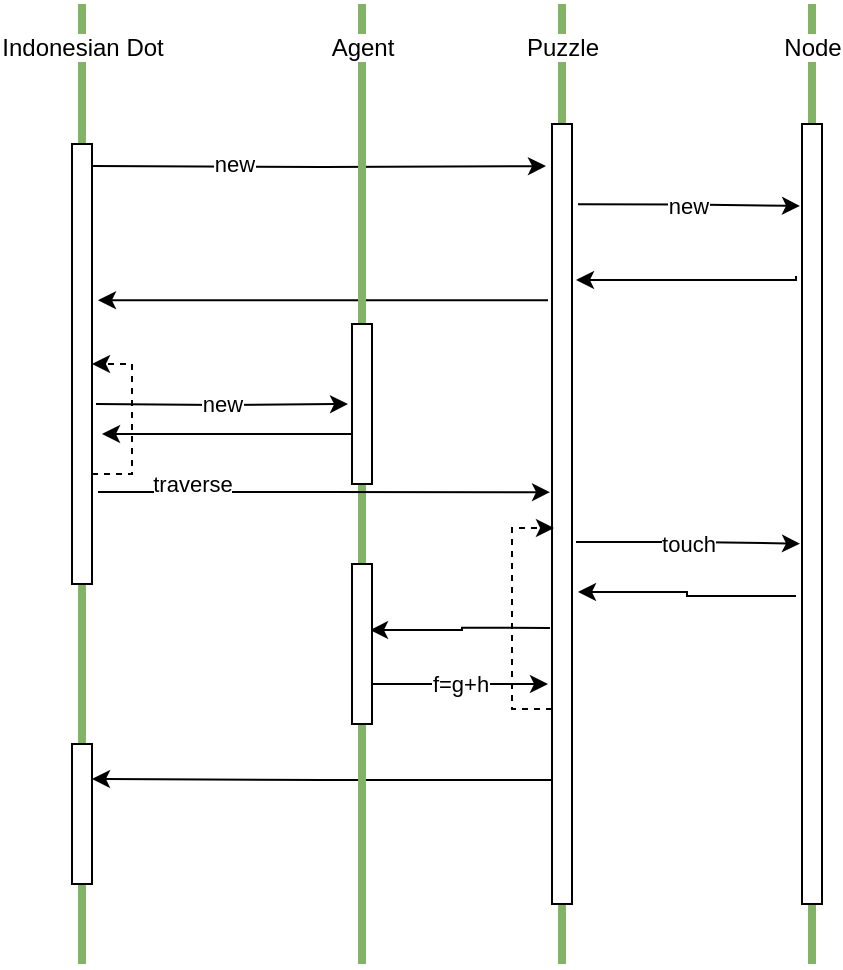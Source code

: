 <mxfile version="12.7.8" type="device"><diagram id="P_NwkV7ds1fRhTlKAzMH" name="Page-1"><mxGraphModel dx="1422" dy="713" grid="1" gridSize="10" guides="1" tooltips="1" connect="1" arrows="1" fold="1" page="1" pageScale="1" pageWidth="850" pageHeight="1100" math="0" shadow="0"><root><mxCell id="0"/><mxCell id="1" parent="0"/><mxCell id="jwEpdaEah5TJ6YSvFdEm-24" value="new" style="edgeStyle=orthogonalEdgeStyle;rounded=0;orthogonalLoop=1;jettySize=auto;html=1;startArrow=none;startFill=0;endArrow=classic;endFill=1;entryX=-0.3;entryY=0.054;entryDx=0;entryDy=0;entryPerimeter=0;" edge="1" parent="1" target="jwEpdaEah5TJ6YSvFdEm-11"><mxGeometry x="-0.384" y="1" relative="1" as="geometry"><mxPoint x="90" y="141" as="sourcePoint"/><mxPoint x="1" as="offset"/></mxGeometry></mxCell><mxCell id="jwEpdaEah5TJ6YSvFdEm-31" value="" style="edgeStyle=orthogonalEdgeStyle;rounded=0;orthogonalLoop=1;jettySize=auto;html=1;entryX=-0.2;entryY=0.226;entryDx=0;entryDy=0;entryPerimeter=0;startArrow=classic;startFill=1;endArrow=none;endFill=0;exitX=1.3;exitY=0.355;exitDx=0;exitDy=0;exitPerimeter=0;" edge="1" parent="1" source="jwEpdaEah5TJ6YSvFdEm-34" target="jwEpdaEah5TJ6YSvFdEm-11"><mxGeometry x="0.01" y="-49" relative="1" as="geometry"><mxPoint x="90" y="167" as="sourcePoint"/><mxPoint x="-49" y="-49" as="offset"/></mxGeometry></mxCell><mxCell id="jwEpdaEah5TJ6YSvFdEm-4" value="Puzzle" style="line;strokeWidth=4;direction=south;html=1;perimeter=backbonePerimeter;points=[];outlineConnect=0;rounded=1;fillColor=#d5e8d4;strokeColor=#82b366;" vertex="1" parent="1"><mxGeometry x="320" y="60" width="10" height="480" as="geometry"/></mxCell><mxCell id="jwEpdaEah5TJ6YSvFdEm-5" value="Node" style="line;strokeWidth=4;direction=south;html=1;perimeter=backbonePerimeter;points=[];outlineConnect=0;rounded=1;fillColor=#d5e8d4;strokeColor=#82b366;" vertex="1" parent="1"><mxGeometry x="440" y="60" width="20" height="480" as="geometry"/></mxCell><mxCell id="jwEpdaEah5TJ6YSvFdEm-13" value="new" style="edgeStyle=orthogonalEdgeStyle;rounded=0;orthogonalLoop=1;jettySize=auto;html=1;exitX=1.3;exitY=0.103;exitDx=0;exitDy=0;startArrow=none;startFill=0;endArrow=classic;endFill=1;exitPerimeter=0;entryX=-0.1;entryY=0.105;entryDx=0;entryDy=0;entryPerimeter=0;" edge="1" parent="1" source="jwEpdaEah5TJ6YSvFdEm-11" target="jwEpdaEah5TJ6YSvFdEm-12"><mxGeometry relative="1" as="geometry"><mxPoint x="450" y="163" as="targetPoint"/></mxGeometry></mxCell><mxCell id="jwEpdaEah5TJ6YSvFdEm-46" value="touch" style="edgeStyle=orthogonalEdgeStyle;rounded=0;orthogonalLoop=1;jettySize=auto;html=1;exitX=1.2;exitY=0.536;exitDx=0;exitDy=0;entryX=-0.1;entryY=0.538;entryDx=0;entryDy=0;startArrow=none;startFill=0;endArrow=classic;endFill=1;exitPerimeter=0;entryPerimeter=0;" edge="1" parent="1" source="jwEpdaEah5TJ6YSvFdEm-11" target="jwEpdaEah5TJ6YSvFdEm-12"><mxGeometry relative="1" as="geometry"/></mxCell><mxCell id="jwEpdaEah5TJ6YSvFdEm-48" style="edgeStyle=orthogonalEdgeStyle;rounded=0;orthogonalLoop=1;jettySize=auto;html=1;exitX=-0.1;exitY=0.646;exitDx=0;exitDy=0;entryX=0.9;entryY=0.413;entryDx=0;entryDy=0;startArrow=none;startFill=0;endArrow=classic;endFill=1;exitPerimeter=0;entryPerimeter=0;" edge="1" parent="1" source="jwEpdaEah5TJ6YSvFdEm-11" target="jwEpdaEah5TJ6YSvFdEm-44"><mxGeometry relative="1" as="geometry"/></mxCell><mxCell id="jwEpdaEah5TJ6YSvFdEm-53" style="edgeStyle=orthogonalEdgeStyle;rounded=0;orthogonalLoop=1;jettySize=auto;html=1;exitX=0.1;exitY=0.841;exitDx=0;exitDy=0;entryX=1;entryY=0.25;entryDx=0;entryDy=0;startArrow=none;startFill=0;endArrow=classic;endFill=1;exitPerimeter=0;" edge="1" parent="1" source="jwEpdaEah5TJ6YSvFdEm-11" target="jwEpdaEah5TJ6YSvFdEm-51"><mxGeometry relative="1" as="geometry"/></mxCell><mxCell id="jwEpdaEah5TJ6YSvFdEm-11" value="" style="rounded=0;whiteSpace=wrap;html=1;" vertex="1" parent="1"><mxGeometry x="320" y="120" width="10" height="390" as="geometry"/></mxCell><mxCell id="jwEpdaEah5TJ6YSvFdEm-16" value="" style="edgeStyle=orthogonalEdgeStyle;rounded=0;orthogonalLoop=1;jettySize=auto;html=1;exitX=-0.3;exitY=0.195;exitDx=0;exitDy=0;entryX=1.2;entryY=0.2;entryDx=0;entryDy=0;startArrow=none;startFill=0;endArrow=classic;endFill=1;exitPerimeter=0;entryPerimeter=0;" edge="1" parent="1" source="jwEpdaEah5TJ6YSvFdEm-12" target="jwEpdaEah5TJ6YSvFdEm-11"><mxGeometry relative="1" as="geometry"><Array as="points"><mxPoint x="442" y="198"/></Array></mxGeometry></mxCell><mxCell id="jwEpdaEah5TJ6YSvFdEm-47" style="edgeStyle=orthogonalEdgeStyle;rounded=0;orthogonalLoop=1;jettySize=auto;html=1;exitX=-0.3;exitY=0.605;exitDx=0;exitDy=0;entryX=1.3;entryY=0.6;entryDx=0;entryDy=0;startArrow=none;startFill=0;endArrow=classic;endFill=1;entryPerimeter=0;exitPerimeter=0;" edge="1" parent="1" source="jwEpdaEah5TJ6YSvFdEm-12" target="jwEpdaEah5TJ6YSvFdEm-11"><mxGeometry relative="1" as="geometry"/></mxCell><mxCell id="jwEpdaEah5TJ6YSvFdEm-12" value="" style="rounded=0;whiteSpace=wrap;html=1;" vertex="1" parent="1"><mxGeometry x="445" y="120" width="10" height="390" as="geometry"/></mxCell><mxCell id="jwEpdaEah5TJ6YSvFdEm-15" value="Agent" style="line;strokeWidth=4;direction=south;html=1;perimeter=backbonePerimeter;points=[];outlineConnect=0;rounded=1;fillColor=#d5e8d4;strokeColor=#82b366;" vertex="1" parent="1"><mxGeometry x="220" y="60" width="10" height="480" as="geometry"/></mxCell><mxCell id="jwEpdaEah5TJ6YSvFdEm-32" value="new" style="edgeStyle=orthogonalEdgeStyle;rounded=0;orthogonalLoop=1;jettySize=auto;html=1;startArrow=classic;startFill=1;endArrow=none;endFill=0;entryX=1.2;entryY=0.591;entryDx=0;entryDy=0;entryPerimeter=0;" edge="1" parent="1" target="jwEpdaEah5TJ6YSvFdEm-34"><mxGeometry relative="1" as="geometry"><mxPoint x="100" y="225" as="targetPoint"/><mxPoint x="218" y="260" as="sourcePoint"/><Array as="points"/></mxGeometry></mxCell><mxCell id="jwEpdaEah5TJ6YSvFdEm-36" style="edgeStyle=orthogonalEdgeStyle;rounded=0;orthogonalLoop=1;jettySize=auto;html=1;exitX=0;exitY=0.25;exitDx=0;exitDy=0;entryX=1.5;entryY=0.659;entryDx=0;entryDy=0;entryPerimeter=0;startArrow=none;startFill=0;endArrow=classic;endFill=1;" edge="1" parent="1" source="jwEpdaEah5TJ6YSvFdEm-21" target="jwEpdaEah5TJ6YSvFdEm-34"><mxGeometry relative="1" as="geometry"><Array as="points"><mxPoint x="220" y="275"/></Array></mxGeometry></mxCell><mxCell id="jwEpdaEah5TJ6YSvFdEm-21" value="" style="rounded=0;whiteSpace=wrap;html=1;" vertex="1" parent="1"><mxGeometry x="220" y="220" width="10" height="80" as="geometry"/></mxCell><mxCell id="jwEpdaEah5TJ6YSvFdEm-33" value="Indonesian Dot" style="line;strokeWidth=4;direction=south;html=1;perimeter=backbonePerimeter;points=[];outlineConnect=0;rounded=1;fillColor=#d5e8d4;strokeColor=#82b366;" vertex="1" parent="1"><mxGeometry x="80" y="60" width="10" height="480" as="geometry"/></mxCell><mxCell id="jwEpdaEah5TJ6YSvFdEm-43" value="traverse" style="edgeStyle=orthogonalEdgeStyle;rounded=0;orthogonalLoop=1;jettySize=auto;html=1;exitX=1.3;exitY=0.791;exitDx=0;exitDy=0;entryX=-0.1;entryY=0.472;entryDx=0;entryDy=0;startArrow=none;startFill=0;endArrow=classic;endFill=1;exitPerimeter=0;entryPerimeter=0;" edge="1" parent="1" source="jwEpdaEah5TJ6YSvFdEm-34" target="jwEpdaEah5TJ6YSvFdEm-11"><mxGeometry x="-0.584" y="4" relative="1" as="geometry"><mxPoint as="offset"/></mxGeometry></mxCell><mxCell id="jwEpdaEah5TJ6YSvFdEm-34" value="" style="rounded=0;whiteSpace=wrap;html=1;" vertex="1" parent="1"><mxGeometry x="80" y="130" width="10" height="220" as="geometry"/></mxCell><mxCell id="jwEpdaEah5TJ6YSvFdEm-41" style="edgeStyle=orthogonalEdgeStyle;rounded=0;orthogonalLoop=1;jettySize=auto;html=1;exitX=1;exitY=0.75;exitDx=0;exitDy=0;entryX=1;entryY=0.5;entryDx=0;entryDy=0;startArrow=none;startFill=0;endArrow=classic;endFill=1;dashed=1;" edge="1" parent="1" source="jwEpdaEah5TJ6YSvFdEm-34" target="jwEpdaEah5TJ6YSvFdEm-34"><mxGeometry relative="1" as="geometry"/></mxCell><mxCell id="jwEpdaEah5TJ6YSvFdEm-49" value="f=g+h" style="edgeStyle=orthogonalEdgeStyle;rounded=0;orthogonalLoop=1;jettySize=auto;html=1;exitX=1;exitY=0.75;exitDx=0;exitDy=0;entryX=-0.2;entryY=0.718;entryDx=0;entryDy=0;entryPerimeter=0;startArrow=none;startFill=0;endArrow=classic;endFill=1;" edge="1" parent="1" source="jwEpdaEah5TJ6YSvFdEm-44" target="jwEpdaEah5TJ6YSvFdEm-11"><mxGeometry relative="1" as="geometry"/></mxCell><mxCell id="jwEpdaEah5TJ6YSvFdEm-44" value="" style="rounded=0;whiteSpace=wrap;html=1;" vertex="1" parent="1"><mxGeometry x="220" y="340" width="10" height="80" as="geometry"/></mxCell><mxCell id="jwEpdaEah5TJ6YSvFdEm-50" style="edgeStyle=orthogonalEdgeStyle;rounded=0;orthogonalLoop=1;jettySize=auto;html=1;exitX=0;exitY=0.75;exitDx=0;exitDy=0;entryX=0.1;entryY=0.518;entryDx=0;entryDy=0;entryPerimeter=0;startArrow=none;startFill=0;endArrow=classic;endFill=1;dashed=1;" edge="1" parent="1" source="jwEpdaEah5TJ6YSvFdEm-11" target="jwEpdaEah5TJ6YSvFdEm-11"><mxGeometry relative="1" as="geometry"><Array as="points"><mxPoint x="300" y="413"/><mxPoint x="300" y="322"/></Array></mxGeometry></mxCell><mxCell id="jwEpdaEah5TJ6YSvFdEm-51" value="" style="rounded=0;whiteSpace=wrap;html=1;" vertex="1" parent="1"><mxGeometry x="80" y="430" width="10" height="70" as="geometry"/></mxCell></root></mxGraphModel></diagram></mxfile>